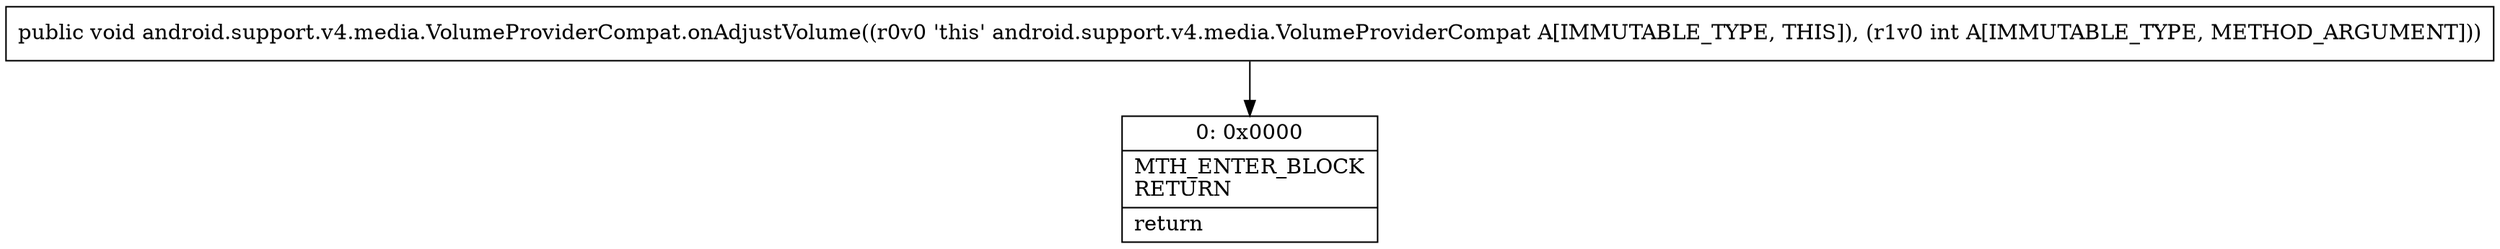 digraph "CFG forandroid.support.v4.media.VolumeProviderCompat.onAdjustVolume(I)V" {
Node_0 [shape=record,label="{0\:\ 0x0000|MTH_ENTER_BLOCK\lRETURN\l|return\l}"];
MethodNode[shape=record,label="{public void android.support.v4.media.VolumeProviderCompat.onAdjustVolume((r0v0 'this' android.support.v4.media.VolumeProviderCompat A[IMMUTABLE_TYPE, THIS]), (r1v0 int A[IMMUTABLE_TYPE, METHOD_ARGUMENT])) }"];
MethodNode -> Node_0;
}

